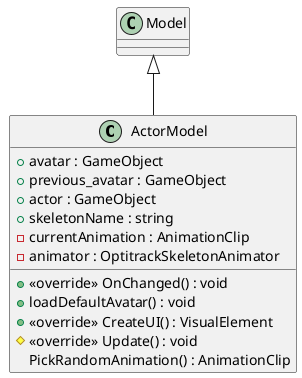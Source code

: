 @startuml
class ActorModel {
    + avatar : GameObject
    + previous_avatar : GameObject
    + actor : GameObject
    + skeletonName : string
    - currentAnimation : AnimationClip
    - animator : OptitrackSkeletonAnimator
    + <<override>> OnChanged() : void
    + loadDefaultAvatar() : void
    + <<override>> CreateUI() : VisualElement
    # <<override>> Update() : void
    PickRandomAnimation() : AnimationClip
}
Model <|-- ActorModel
@enduml

